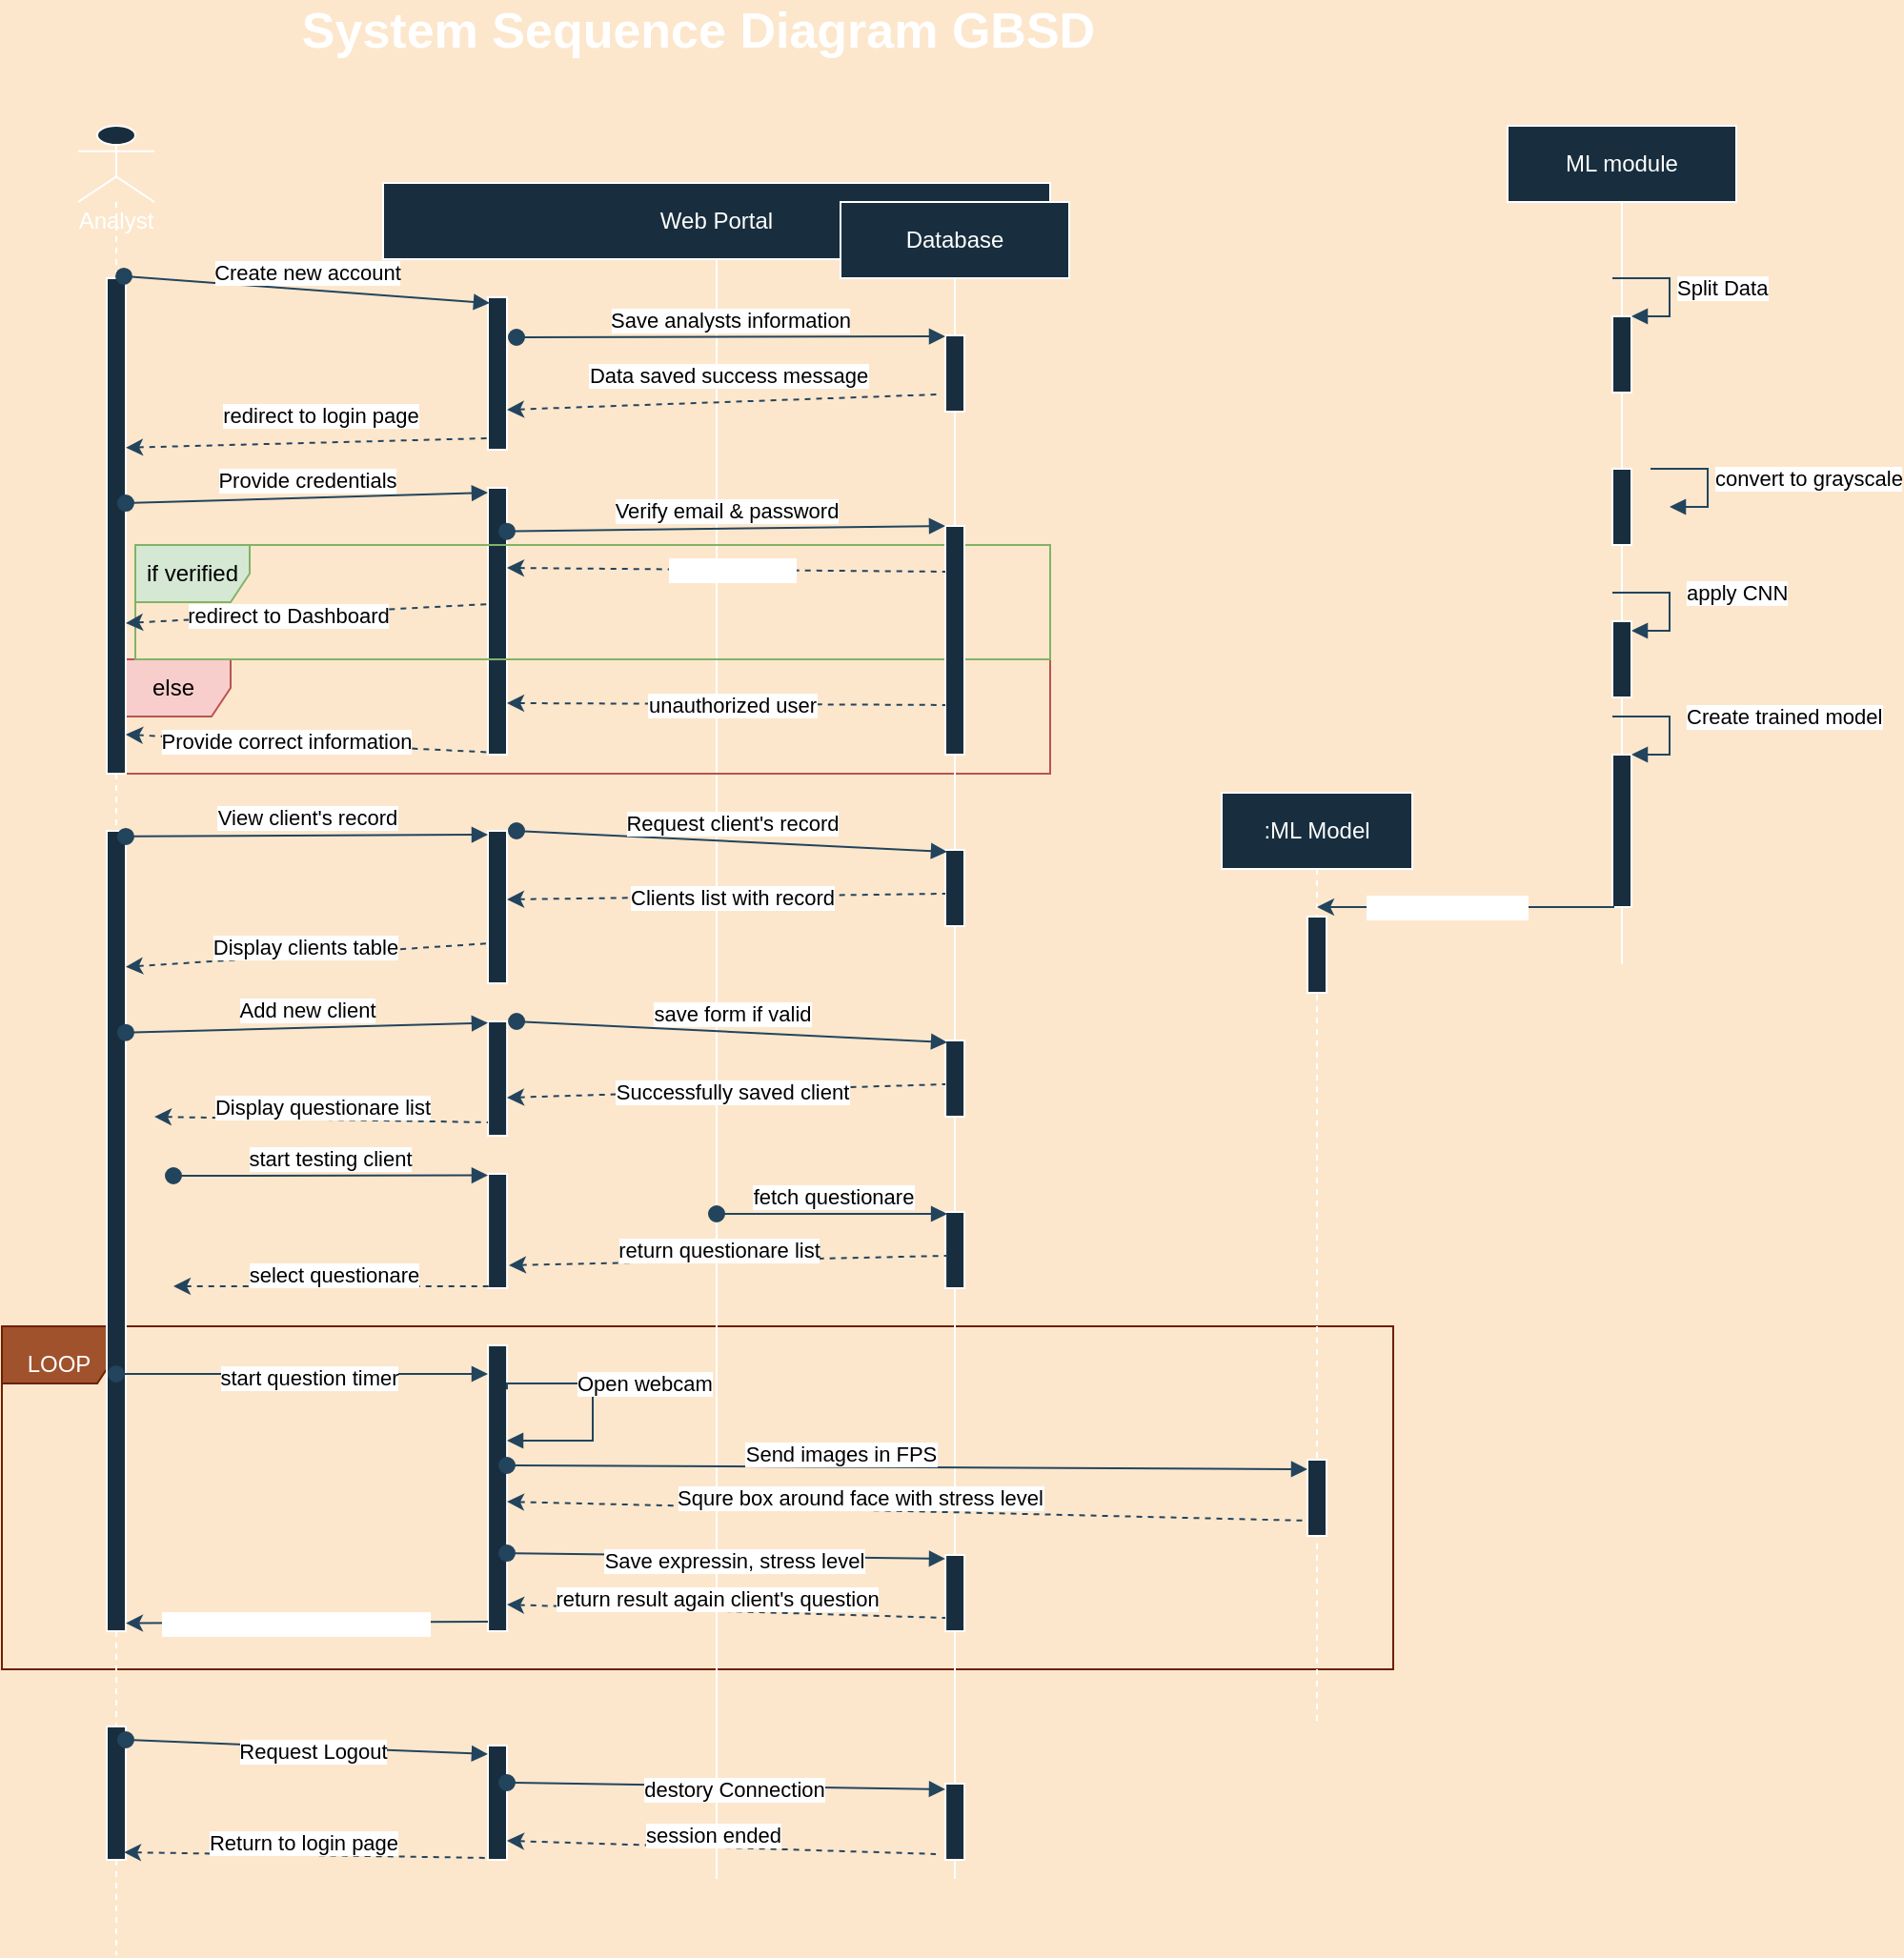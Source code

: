 <mxfile version="16.0.0" type="github">
  <diagram id="rJHmTFbt23OQRNdXKMWi" name="Page-1">
    <mxGraphModel dx="1102" dy="614" grid="1" gridSize="10" guides="1" tooltips="1" connect="1" arrows="1" fold="1" page="1" pageScale="1" pageWidth="850" pageHeight="1100" background="#FCE7CD" math="0" shadow="0">
      <root>
        <mxCell id="0" />
        <mxCell id="1" parent="0" />
        <mxCell id="On6_evThupUvLIn3l62g-110" value="&lt;font style=&quot;font-size: 12px&quot;&gt;LOOP&lt;/font&gt;" style="shape=umlFrame;whiteSpace=wrap;html=1;rounded=0;sketch=0;fontSize=26;fontColor=#ffffff;strokeColor=#6D1F00;fillColor=#a0522d;" vertex="1" parent="1">
          <mxGeometry y="710" width="730" height="180" as="geometry" />
        </mxCell>
        <mxCell id="On6_evThupUvLIn3l62g-2" value="Web Portal" style="shape=umlLifeline;perimeter=lifelinePerimeter;whiteSpace=wrap;html=1;container=1;collapsible=0;recursiveResize=0;outlineConnect=0;lifelineDashed=0;fillColor=#182E3E;strokeColor=#FFFFFF;fontColor=#FFFFFF;" vertex="1" parent="1">
          <mxGeometry x="200" y="110" width="350" height="890" as="geometry" />
        </mxCell>
        <mxCell id="On6_evThupUvLIn3l62g-10" value="" style="html=1;points=[];perimeter=orthogonalPerimeter;rounded=0;sketch=0;fontColor=#FFFFFF;strokeColor=#FFFFFF;fillColor=#182E3E;" vertex="1" parent="On6_evThupUvLIn3l62g-2">
          <mxGeometry x="55" y="60" width="10" height="80" as="geometry" />
        </mxCell>
        <mxCell id="On6_evThupUvLIn3l62g-21" value="" style="html=1;points=[];perimeter=orthogonalPerimeter;rounded=0;sketch=0;fontColor=#FFFFFF;strokeColor=#FFFFFF;fillColor=#182E3E;" vertex="1" parent="On6_evThupUvLIn3l62g-2">
          <mxGeometry x="55" y="160" width="10" height="140" as="geometry" />
        </mxCell>
        <mxCell id="On6_evThupUvLIn3l62g-40" value="" style="html=1;points=[];perimeter=orthogonalPerimeter;rounded=0;sketch=0;fontColor=#FFFFFF;strokeColor=#FFFFFF;fillColor=#182E3E;" vertex="1" parent="On6_evThupUvLIn3l62g-2">
          <mxGeometry x="55" y="340" width="10" height="80" as="geometry" />
        </mxCell>
        <mxCell id="On6_evThupUvLIn3l62g-78" value="" style="html=1;points=[];perimeter=orthogonalPerimeter;rounded=0;sketch=0;fontColor=#FFFFFF;strokeColor=#FFFFFF;fillColor=#182E3E;" vertex="1" parent="On6_evThupUvLIn3l62g-2">
          <mxGeometry x="55.05" y="440" width="10" height="60" as="geometry" />
        </mxCell>
        <mxCell id="On6_evThupUvLIn3l62g-91" value="" style="html=1;points=[];perimeter=orthogonalPerimeter;rounded=0;sketch=0;fontColor=#FFFFFF;strokeColor=#FFFFFF;fillColor=#182E3E;" vertex="1" parent="On6_evThupUvLIn3l62g-2">
          <mxGeometry x="55.05" y="520" width="10" height="60" as="geometry" />
        </mxCell>
        <mxCell id="On6_evThupUvLIn3l62g-103" value="" style="html=1;points=[];perimeter=orthogonalPerimeter;rounded=0;sketch=0;fontColor=#FFFFFF;strokeColor=#FFFFFF;fillColor=#182E3E;" vertex="1" parent="On6_evThupUvLIn3l62g-2">
          <mxGeometry x="55.05" y="610" width="10" height="150" as="geometry" />
        </mxCell>
        <mxCell id="On6_evThupUvLIn3l62g-105" value="Open webcam" style="edgeStyle=orthogonalEdgeStyle;html=1;align=left;spacingLeft=2;endArrow=block;rounded=0;sketch=0;strokeColor=#23445D;elbow=vertical;exitX=0.995;exitY=0.154;exitDx=0;exitDy=0;exitPerimeter=0;" edge="1" parent="On6_evThupUvLIn3l62g-2" source="On6_evThupUvLIn3l62g-103">
          <mxGeometry x="-0.419" relative="1" as="geometry">
            <mxPoint x="80" y="630" as="sourcePoint" />
            <Array as="points">
              <mxPoint x="110" y="630" />
              <mxPoint x="110" y="660" />
              <mxPoint x="65" y="660" />
            </Array>
            <mxPoint x="65" y="660" as="targetPoint" />
            <mxPoint as="offset" />
          </mxGeometry>
        </mxCell>
        <mxCell id="On6_evThupUvLIn3l62g-120" value="" style="html=1;points=[];perimeter=orthogonalPerimeter;rounded=0;sketch=0;fontColor=#FFFFFF;strokeColor=#FFFFFF;fillColor=#182E3E;" vertex="1" parent="On6_evThupUvLIn3l62g-2">
          <mxGeometry x="55" y="820" width="10" height="60" as="geometry" />
        </mxCell>
        <mxCell id="On6_evThupUvLIn3l62g-30" value="else" style="shape=umlFrame;whiteSpace=wrap;html=1;rounded=0;sketch=0;strokeColor=#b85450;fillColor=#f8cecc;" vertex="1" parent="On6_evThupUvLIn3l62g-2">
          <mxGeometry x="-140" y="250" width="490" height="60" as="geometry" />
        </mxCell>
        <mxCell id="On6_evThupUvLIn3l62g-29" value="if verified" style="shape=umlFrame;whiteSpace=wrap;html=1;rounded=0;sketch=0;strokeColor=#82b366;fillColor=#d5e8d4;" vertex="1" parent="On6_evThupUvLIn3l62g-2">
          <mxGeometry x="-130" y="190" width="480" height="60" as="geometry" />
        </mxCell>
        <mxCell id="On6_evThupUvLIn3l62g-3" value="Analyst" style="shape=umlLifeline;participant=umlActor;perimeter=lifelinePerimeter;whiteSpace=wrap;html=1;container=1;collapsible=0;recursiveResize=0;verticalAlign=top;spacingTop=36;outlineConnect=0;rounded=0;sketch=0;fontColor=#FFFFFF;strokeColor=#FFFFFF;fillColor=#182E3E;" vertex="1" parent="1">
          <mxGeometry x="40" y="80" width="40" height="960" as="geometry" />
        </mxCell>
        <mxCell id="On6_evThupUvLIn3l62g-6" value="" style="html=1;points=[];perimeter=orthogonalPerimeter;rounded=0;sketch=0;fontColor=#FFFFFF;strokeColor=#FFFFFF;fillColor=#182E3E;" vertex="1" parent="On6_evThupUvLIn3l62g-3">
          <mxGeometry x="15" y="80" width="10" height="260" as="geometry" />
        </mxCell>
        <mxCell id="On6_evThupUvLIn3l62g-39" value="" style="html=1;points=[];perimeter=orthogonalPerimeter;rounded=0;sketch=0;fontColor=#FFFFFF;strokeColor=#FFFFFF;fillColor=#182E3E;" vertex="1" parent="On6_evThupUvLIn3l62g-3">
          <mxGeometry x="15" y="370" width="10" height="420" as="geometry" />
        </mxCell>
        <mxCell id="On6_evThupUvLIn3l62g-118" value="" style="html=1;points=[];perimeter=orthogonalPerimeter;rounded=0;sketch=0;fontColor=#FFFFFF;strokeColor=#FFFFFF;fillColor=#182E3E;" vertex="1" parent="On6_evThupUvLIn3l62g-3">
          <mxGeometry x="15" y="840" width="10" height="70" as="geometry" />
        </mxCell>
        <mxCell id="On6_evThupUvLIn3l62g-4" value="ML module" style="shape=umlLifeline;perimeter=lifelinePerimeter;whiteSpace=wrap;html=1;container=1;collapsible=0;recursiveResize=0;outlineConnect=0;lifelineDashed=0;fillColor=#182E3E;strokeColor=#FFFFFF;fontColor=#FFFFFF;" vertex="1" parent="1">
          <mxGeometry x="790" y="80" width="120" height="440" as="geometry" />
        </mxCell>
        <mxCell id="On6_evThupUvLIn3l62g-47" value="" style="html=1;points=[];perimeter=orthogonalPerimeter;rounded=0;sketch=0;fontColor=#FFFFFF;strokeColor=#FFFFFF;fillColor=#182E3E;" vertex="1" parent="On6_evThupUvLIn3l62g-4">
          <mxGeometry x="55" y="100" width="10" height="40" as="geometry" />
        </mxCell>
        <mxCell id="On6_evThupUvLIn3l62g-49" value="" style="html=1;points=[];perimeter=orthogonalPerimeter;rounded=0;sketch=0;fontColor=#FFFFFF;strokeColor=#FFFFFF;fillColor=#182E3E;" vertex="1" parent="On6_evThupUvLIn3l62g-4">
          <mxGeometry x="55" y="180" width="10" height="40" as="geometry" />
        </mxCell>
        <mxCell id="On6_evThupUvLIn3l62g-52" value="" style="html=1;points=[];perimeter=orthogonalPerimeter;rounded=0;sketch=0;fontColor=#FFFFFF;strokeColor=#FFFFFF;fillColor=#182E3E;" vertex="1" parent="On6_evThupUvLIn3l62g-4">
          <mxGeometry x="55" y="260" width="10" height="40" as="geometry" />
        </mxCell>
        <mxCell id="On6_evThupUvLIn3l62g-55" value="" style="html=1;points=[];perimeter=orthogonalPerimeter;rounded=0;sketch=0;fontColor=#FFFFFF;strokeColor=#FFFFFF;fillColor=#182E3E;" vertex="1" parent="On6_evThupUvLIn3l62g-4">
          <mxGeometry x="55" y="330" width="10" height="80" as="geometry" />
        </mxCell>
        <mxCell id="On6_evThupUvLIn3l62g-57" value="Create trained model" style="edgeStyle=orthogonalEdgeStyle;html=1;align=left;spacingLeft=2;endArrow=block;rounded=0;entryX=1;entryY=0;sketch=0;strokeColor=#23445D;elbow=vertical;" edge="1" parent="On6_evThupUvLIn3l62g-4">
          <mxGeometry x="-0.143" y="5" relative="1" as="geometry">
            <mxPoint x="55" y="310" as="sourcePoint" />
            <Array as="points">
              <mxPoint x="85" y="310" />
              <mxPoint x="85" y="330" />
            </Array>
            <mxPoint x="65" y="330" as="targetPoint" />
            <mxPoint as="offset" />
          </mxGeometry>
        </mxCell>
        <mxCell id="On6_evThupUvLIn3l62g-59" value="Split Data" style="edgeStyle=orthogonalEdgeStyle;html=1;align=left;spacingLeft=2;endArrow=block;rounded=0;entryX=1;entryY=0;sketch=0;strokeColor=#23445D;elbow=vertical;" edge="1" parent="On6_evThupUvLIn3l62g-4">
          <mxGeometry relative="1" as="geometry">
            <mxPoint x="55" y="80" as="sourcePoint" />
            <Array as="points">
              <mxPoint x="85" y="80" />
            </Array>
            <mxPoint x="65" y="100" as="targetPoint" />
          </mxGeometry>
        </mxCell>
        <mxCell id="On6_evThupUvLIn3l62g-5" value="Database" style="shape=umlLifeline;perimeter=lifelinePerimeter;whiteSpace=wrap;html=1;container=1;collapsible=0;recursiveResize=0;outlineConnect=0;lifelineDashed=0;fillColor=#182E3E;strokeColor=#FFFFFF;fontColor=#FFFFFF;" vertex="1" parent="1">
          <mxGeometry x="440" y="120" width="120" height="880" as="geometry" />
        </mxCell>
        <mxCell id="On6_evThupUvLIn3l62g-11" value="" style="html=1;points=[];perimeter=orthogonalPerimeter;rounded=0;sketch=0;fontColor=#FFFFFF;strokeColor=#FFFFFF;fillColor=#182E3E;" vertex="1" parent="On6_evThupUvLIn3l62g-5">
          <mxGeometry x="55" y="70" width="10" height="40" as="geometry" />
        </mxCell>
        <mxCell id="On6_evThupUvLIn3l62g-23" value="" style="html=1;points=[];perimeter=orthogonalPerimeter;rounded=0;sketch=0;fontColor=#FFFFFF;strokeColor=#FFFFFF;fillColor=#182E3E;" vertex="1" parent="On6_evThupUvLIn3l62g-5">
          <mxGeometry x="55" y="170" width="10" height="120" as="geometry" />
        </mxCell>
        <mxCell id="On6_evThupUvLIn3l62g-72" value="" style="html=1;points=[];perimeter=orthogonalPerimeter;rounded=0;sketch=0;fontColor=#FFFFFF;strokeColor=#FFFFFF;fillColor=#182E3E;" vertex="1" parent="On6_evThupUvLIn3l62g-5">
          <mxGeometry x="55" y="340" width="10" height="40" as="geometry" />
        </mxCell>
        <mxCell id="On6_evThupUvLIn3l62g-79" value="" style="html=1;points=[];perimeter=orthogonalPerimeter;rounded=0;sketch=0;fontColor=#FFFFFF;strokeColor=#FFFFFF;fillColor=#182E3E;" vertex="1" parent="On6_evThupUvLIn3l62g-5">
          <mxGeometry x="55.05" y="440" width="10" height="40" as="geometry" />
        </mxCell>
        <mxCell id="On6_evThupUvLIn3l62g-92" value="" style="html=1;points=[];perimeter=orthogonalPerimeter;rounded=0;sketch=0;fontColor=#FFFFFF;strokeColor=#FFFFFF;fillColor=#182E3E;" vertex="1" parent="On6_evThupUvLIn3l62g-5">
          <mxGeometry x="55.05" y="530" width="10" height="40" as="geometry" />
        </mxCell>
        <mxCell id="On6_evThupUvLIn3l62g-112" value="" style="html=1;points=[];perimeter=orthogonalPerimeter;rounded=0;sketch=0;fontColor=#FFFFFF;strokeColor=#FFFFFF;fillColor=#182E3E;" vertex="1" parent="On6_evThupUvLIn3l62g-5">
          <mxGeometry x="55.05" y="710" width="10" height="40" as="geometry" />
        </mxCell>
        <mxCell id="On6_evThupUvLIn3l62g-121" value="" style="html=1;points=[];perimeter=orthogonalPerimeter;rounded=0;sketch=0;fontColor=#FFFFFF;strokeColor=#FFFFFF;fillColor=#182E3E;" vertex="1" parent="On6_evThupUvLIn3l62g-5">
          <mxGeometry x="55.05" y="830" width="10" height="40" as="geometry" />
        </mxCell>
        <mxCell id="On6_evThupUvLIn3l62g-123" value="" style="endArrow=none;dashed=1;html=1;rounded=1;sketch=0;strokeColor=#23445D;curved=0;startArrow=classic;startFill=1;entryX=-0.005;entryY=0.825;entryDx=0;entryDy=0;entryPerimeter=0;exitX=1;exitY=0.833;exitDx=0;exitDy=0;exitPerimeter=0;" edge="1" parent="On6_evThupUvLIn3l62g-5" source="On6_evThupUvLIn3l62g-120">
          <mxGeometry width="50" height="50" relative="1" as="geometry">
            <mxPoint x="-110" y="867" as="sourcePoint" />
            <mxPoint x="50" y="866.95" as="targetPoint" />
          </mxGeometry>
        </mxCell>
        <mxCell id="On6_evThupUvLIn3l62g-124" value="session ended" style="edgeLabel;html=1;align=center;verticalAlign=middle;resizable=0;points=[];fontColor=#000000;" vertex="1" connectable="0" parent="On6_evThupUvLIn3l62g-123">
          <mxGeometry x="-0.204" y="-4" relative="1" as="geometry">
            <mxPoint x="18" y="-10" as="offset" />
          </mxGeometry>
        </mxCell>
        <mxCell id="On6_evThupUvLIn3l62g-7" value="Create new account" style="html=1;verticalAlign=bottom;startArrow=oval;startFill=1;endArrow=block;startSize=8;rounded=1;sketch=0;strokeColor=#23445D;curved=0;exitX=0.9;exitY=-0.004;exitDx=0;exitDy=0;exitPerimeter=0;entryX=0.1;entryY=0.038;entryDx=0;entryDy=0;entryPerimeter=0;" edge="1" parent="1" source="On6_evThupUvLIn3l62g-6" target="On6_evThupUvLIn3l62g-10">
          <mxGeometry width="60" relative="1" as="geometry">
            <mxPoint x="80" y="170" as="sourcePoint" />
            <mxPoint x="230" y="170" as="targetPoint" />
          </mxGeometry>
        </mxCell>
        <mxCell id="On6_evThupUvLIn3l62g-9" value="Save analysts information" style="html=1;verticalAlign=bottom;startArrow=oval;startFill=1;endArrow=block;startSize=8;rounded=1;sketch=0;strokeColor=#23445D;curved=0;entryX=0;entryY=0.013;entryDx=0;entryDy=0;entryPerimeter=0;" edge="1" parent="1" target="On6_evThupUvLIn3l62g-11">
          <mxGeometry width="60" relative="1" as="geometry">
            <mxPoint x="270" y="191" as="sourcePoint" />
            <mxPoint x="469.5" y="190" as="targetPoint" />
          </mxGeometry>
        </mxCell>
        <mxCell id="On6_evThupUvLIn3l62g-16" value="" style="endArrow=none;dashed=1;html=1;rounded=1;sketch=0;strokeColor=#23445D;curved=0;startArrow=classic;startFill=1;entryX=-0.4;entryY=0.775;entryDx=0;entryDy=0;entryPerimeter=0;exitX=1;exitY=0.738;exitDx=0;exitDy=0;exitPerimeter=0;" edge="1" parent="1" source="On6_evThupUvLIn3l62g-10" target="On6_evThupUvLIn3l62g-11">
          <mxGeometry width="50" height="50" relative="1" as="geometry">
            <mxPoint x="270" y="225" as="sourcePoint" />
            <mxPoint x="430" y="260" as="targetPoint" />
          </mxGeometry>
        </mxCell>
        <mxCell id="On6_evThupUvLIn3l62g-17" value="Data saved success message" style="edgeLabel;html=1;align=center;verticalAlign=middle;resizable=0;points=[];fontColor=#000000;" vertex="1" connectable="0" parent="On6_evThupUvLIn3l62g-16">
          <mxGeometry x="-0.204" y="-4" relative="1" as="geometry">
            <mxPoint x="26" y="-19" as="offset" />
          </mxGeometry>
        </mxCell>
        <mxCell id="On6_evThupUvLIn3l62g-18" value="" style="endArrow=none;dashed=1;html=1;rounded=1;sketch=0;strokeColor=#23445D;curved=0;startArrow=classic;startFill=1;entryX=0;entryY=0.925;entryDx=0;entryDy=0;entryPerimeter=0;exitX=1;exitY=0.342;exitDx=0;exitDy=0;exitPerimeter=0;" edge="1" parent="1" source="On6_evThupUvLIn3l62g-6" target="On6_evThupUvLIn3l62g-10">
          <mxGeometry width="50" height="50" relative="1" as="geometry">
            <mxPoint x="70" y="244" as="sourcePoint" />
            <mxPoint x="305" y="274.54" as="targetPoint" />
          </mxGeometry>
        </mxCell>
        <mxCell id="On6_evThupUvLIn3l62g-19" value="redirect to login page" style="edgeLabel;html=1;align=center;verticalAlign=middle;resizable=0;points=[];fontColor=#000000;" vertex="1" connectable="0" parent="On6_evThupUvLIn3l62g-18">
          <mxGeometry x="-0.204" y="-4" relative="1" as="geometry">
            <mxPoint x="26" y="-19" as="offset" />
          </mxGeometry>
        </mxCell>
        <mxCell id="On6_evThupUvLIn3l62g-22" value="Provide credentials" style="html=1;verticalAlign=bottom;startArrow=oval;startFill=1;endArrow=block;startSize=8;rounded=1;sketch=0;strokeColor=#23445D;curved=0;exitX=1;exitY=0.454;exitDx=0;exitDy=0;exitPerimeter=0;entryX=0;entryY=0.018;entryDx=0;entryDy=0;entryPerimeter=0;" edge="1" parent="1" source="On6_evThupUvLIn3l62g-6" target="On6_evThupUvLIn3l62g-21">
          <mxGeometry width="60" relative="1" as="geometry">
            <mxPoint x="90" y="280" as="sourcePoint" />
            <mxPoint x="240" y="280" as="targetPoint" />
          </mxGeometry>
        </mxCell>
        <mxCell id="On6_evThupUvLIn3l62g-24" value="Verify email &amp;amp; password" style="html=1;verticalAlign=bottom;startArrow=oval;startFill=1;endArrow=block;startSize=8;rounded=1;sketch=0;strokeColor=#23445D;curved=0;exitX=1;exitY=0.163;exitDx=0;exitDy=0;exitPerimeter=0;entryX=0;entryY=0;entryDx=0;entryDy=0;entryPerimeter=0;" edge="1" parent="1" source="On6_evThupUvLIn3l62g-21" target="On6_evThupUvLIn3l62g-23">
          <mxGeometry width="60" relative="1" as="geometry">
            <mxPoint x="280" y="300" as="sourcePoint" />
            <mxPoint x="430" y="300" as="targetPoint" />
          </mxGeometry>
        </mxCell>
        <mxCell id="On6_evThupUvLIn3l62g-32" value="" style="endArrow=none;dashed=1;html=1;rounded=1;sketch=0;strokeColor=#23445D;curved=0;startArrow=classic;startFill=1;entryX=0;entryY=0.783;entryDx=0;entryDy=0;entryPerimeter=0;exitX=1;exitY=0.807;exitDx=0;exitDy=0;exitPerimeter=0;" edge="1" parent="1" source="On6_evThupUvLIn3l62g-21" target="On6_evThupUvLIn3l62g-23">
          <mxGeometry width="50" height="50" relative="1" as="geometry">
            <mxPoint x="270" y="357" as="sourcePoint" />
            <mxPoint x="480" y="350" as="targetPoint" />
          </mxGeometry>
        </mxCell>
        <mxCell id="On6_evThupUvLIn3l62g-33" value="unauthorized user" style="edgeLabel;html=1;align=center;verticalAlign=middle;resizable=0;points=[];fontColor=#000000;" vertex="1" connectable="0" parent="On6_evThupUvLIn3l62g-32">
          <mxGeometry x="-0.204" y="-4" relative="1" as="geometry">
            <mxPoint x="26" y="-4" as="offset" />
          </mxGeometry>
        </mxCell>
        <mxCell id="On6_evThupUvLIn3l62g-34" value="" style="endArrow=none;dashed=1;html=1;rounded=1;sketch=0;strokeColor=#23445D;curved=0;startArrow=classic;startFill=1;entryX=0;entryY=0.436;entryDx=0;entryDy=0;entryPerimeter=0;exitX=1;exitY=0.696;exitDx=0;exitDy=0;exitPerimeter=0;" edge="1" parent="1" source="On6_evThupUvLIn3l62g-6" target="On6_evThupUvLIn3l62g-21">
          <mxGeometry width="50" height="50" relative="1" as="geometry">
            <mxPoint x="90" y="332" as="sourcePoint" />
            <mxPoint x="945" y="442.98" as="targetPoint" />
          </mxGeometry>
        </mxCell>
        <mxCell id="On6_evThupUvLIn3l62g-35" value="redirect to Dashboard" style="edgeLabel;html=1;align=center;verticalAlign=middle;resizable=0;points=[];fontColor=#000000;" vertex="1" connectable="0" parent="On6_evThupUvLIn3l62g-34">
          <mxGeometry x="-0.204" y="-4" relative="1" as="geometry">
            <mxPoint x="9" y="-4" as="offset" />
          </mxGeometry>
        </mxCell>
        <mxCell id="On6_evThupUvLIn3l62g-36" value="" style="endArrow=none;dashed=1;html=1;rounded=1;sketch=0;strokeColor=#23445D;curved=0;startArrow=classic;startFill=1;entryX=0;entryY=0.991;entryDx=0;entryDy=0;entryPerimeter=0;exitX=1;exitY=0.921;exitDx=0;exitDy=0;exitPerimeter=0;" edge="1" parent="1" source="On6_evThupUvLIn3l62g-6" target="On6_evThupUvLIn3l62g-21">
          <mxGeometry width="50" height="50" relative="1" as="geometry">
            <mxPoint x="90" y="379" as="sourcePoint" />
            <mxPoint x="265" y="342.04" as="targetPoint" />
          </mxGeometry>
        </mxCell>
        <mxCell id="On6_evThupUvLIn3l62g-37" value="Provide correct information" style="edgeLabel;html=1;align=center;verticalAlign=middle;resizable=0;points=[];fontColor=#000000;" vertex="1" connectable="0" parent="On6_evThupUvLIn3l62g-36">
          <mxGeometry x="-0.204" y="-4" relative="1" as="geometry">
            <mxPoint x="9" y="-4" as="offset" />
          </mxGeometry>
        </mxCell>
        <mxCell id="On6_evThupUvLIn3l62g-51" value="convert to grayscale" style="edgeStyle=orthogonalEdgeStyle;html=1;align=left;spacingLeft=2;endArrow=block;rounded=0;entryX=1;entryY=0;sketch=0;strokeColor=#23445D;elbow=vertical;" edge="1" parent="1">
          <mxGeometry relative="1" as="geometry">
            <mxPoint x="865" y="260" as="sourcePoint" />
            <Array as="points">
              <mxPoint x="895" y="260" />
            </Array>
            <mxPoint x="875" y="280" as="targetPoint" />
          </mxGeometry>
        </mxCell>
        <mxCell id="On6_evThupUvLIn3l62g-68" value=":ML Model" style="shape=umlLifeline;perimeter=lifelinePerimeter;whiteSpace=wrap;html=1;container=1;collapsible=0;recursiveResize=0;outlineConnect=0;rounded=0;sketch=0;fontColor=#FFFFFF;strokeColor=#FFFFFF;fillColor=#182E3E;" vertex="1" parent="1">
          <mxGeometry x="640" y="430" width="100" height="490" as="geometry" />
        </mxCell>
        <mxCell id="On6_evThupUvLIn3l62g-69" value="" style="html=1;points=[];perimeter=orthogonalPerimeter;rounded=0;sketch=0;fontColor=#FFFFFF;strokeColor=#FFFFFF;fillColor=#182E3E;" vertex="1" parent="On6_evThupUvLIn3l62g-68">
          <mxGeometry x="45" y="65" width="10" height="40" as="geometry" />
        </mxCell>
        <mxCell id="On6_evThupUvLIn3l62g-106" value="" style="html=1;points=[];perimeter=orthogonalPerimeter;rounded=0;sketch=0;fontColor=#FFFFFF;strokeColor=#FFFFFF;fillColor=#182E3E;" vertex="1" parent="On6_evThupUvLIn3l62g-68">
          <mxGeometry x="45" y="350" width="10" height="40" as="geometry" />
        </mxCell>
        <mxCell id="On6_evThupUvLIn3l62g-70" value="" style="endArrow=none;html=1;rounded=1;sketch=0;strokeColor=#23445D;elbow=vertical;startArrow=classic;startFill=1;entryX=0.1;entryY=1;entryDx=0;entryDy=0;entryPerimeter=0;" edge="1" parent="1" source="On6_evThupUvLIn3l62g-68" target="On6_evThupUvLIn3l62g-55">
          <mxGeometry width="50" height="50" relative="1" as="geometry">
            <mxPoint x="750" y="510" as="sourcePoint" />
            <mxPoint x="800" y="510" as="targetPoint" />
          </mxGeometry>
        </mxCell>
        <mxCell id="On6_evThupUvLIn3l62g-71" value="Generated model" style="edgeLabel;html=1;align=center;verticalAlign=middle;resizable=0;points=[];fontColor=#FFFFFF;" vertex="1" connectable="0" parent="On6_evThupUvLIn3l62g-70">
          <mxGeometry x="0.241" y="-1" relative="1" as="geometry">
            <mxPoint x="-29" y="-1" as="offset" />
          </mxGeometry>
        </mxCell>
        <mxCell id="On6_evThupUvLIn3l62g-73" value="Request client&#39;s record" style="html=1;verticalAlign=bottom;startArrow=oval;startFill=1;endArrow=block;startSize=8;rounded=1;sketch=0;strokeColor=#23445D;curved=0;entryX=0.1;entryY=0.025;entryDx=0;entryDy=0;entryPerimeter=0;" edge="1" parent="1" target="On6_evThupUvLIn3l62g-72">
          <mxGeometry width="60" relative="1" as="geometry">
            <mxPoint x="270" y="450" as="sourcePoint" />
            <mxPoint x="446" y="466.36" as="targetPoint" />
          </mxGeometry>
        </mxCell>
        <mxCell id="On6_evThupUvLIn3l62g-74" value="" style="endArrow=none;dashed=1;html=1;rounded=1;sketch=0;strokeColor=#23445D;curved=0;startArrow=classic;startFill=1;entryX=0;entryY=0.575;entryDx=0;entryDy=0;entryPerimeter=0;exitX=1;exitY=0.45;exitDx=0;exitDy=0;exitPerimeter=0;" edge="1" parent="1" source="On6_evThupUvLIn3l62g-40" target="On6_evThupUvLIn3l62g-72">
          <mxGeometry width="50" height="50" relative="1" as="geometry">
            <mxPoint x="310" y="490" as="sourcePoint" />
            <mxPoint x="475" y="490.01" as="targetPoint" />
          </mxGeometry>
        </mxCell>
        <mxCell id="On6_evThupUvLIn3l62g-75" value="Clients list with record" style="edgeLabel;html=1;align=center;verticalAlign=middle;resizable=0;points=[];fontColor=#000000;" vertex="1" connectable="0" parent="On6_evThupUvLIn3l62g-74">
          <mxGeometry x="-0.204" y="-4" relative="1" as="geometry">
            <mxPoint x="26" y="-4" as="offset" />
          </mxGeometry>
        </mxCell>
        <mxCell id="On6_evThupUvLIn3l62g-76" value="" style="endArrow=none;dashed=1;html=1;rounded=1;sketch=0;strokeColor=#23445D;curved=0;startArrow=classic;startFill=1;entryX=0.1;entryY=0.738;entryDx=0;entryDy=0;entryPerimeter=0;exitX=1;exitY=0.17;exitDx=0;exitDy=0;exitPerimeter=0;" edge="1" parent="1" source="On6_evThupUvLIn3l62g-39" target="On6_evThupUvLIn3l62g-40">
          <mxGeometry width="50" height="50" relative="1" as="geometry">
            <mxPoint x="80" y="480" as="sourcePoint" />
            <mxPoint x="300" y="517" as="targetPoint" />
          </mxGeometry>
        </mxCell>
        <mxCell id="On6_evThupUvLIn3l62g-77" value="Display clients table" style="edgeLabel;html=1;align=center;verticalAlign=middle;resizable=0;points=[];fontColor=#000000;" vertex="1" connectable="0" parent="On6_evThupUvLIn3l62g-76">
          <mxGeometry x="-0.204" y="-4" relative="1" as="geometry">
            <mxPoint x="18" y="-10" as="offset" />
          </mxGeometry>
        </mxCell>
        <mxCell id="On6_evThupUvLIn3l62g-80" value="save form if valid" style="html=1;verticalAlign=bottom;startArrow=oval;startFill=1;endArrow=block;startSize=8;rounded=1;sketch=0;strokeColor=#23445D;curved=0;entryX=0.1;entryY=0.025;entryDx=0;entryDy=0;entryPerimeter=0;" edge="1" target="On6_evThupUvLIn3l62g-79" parent="1">
          <mxGeometry width="60" relative="1" as="geometry">
            <mxPoint x="270.05" y="550" as="sourcePoint" />
            <mxPoint x="446.05" y="566.36" as="targetPoint" />
          </mxGeometry>
        </mxCell>
        <mxCell id="On6_evThupUvLIn3l62g-81" value="" style="endArrow=none;dashed=1;html=1;rounded=1;sketch=0;strokeColor=#23445D;curved=0;startArrow=classic;startFill=1;entryX=0;entryY=0.575;entryDx=0;entryDy=0;entryPerimeter=0;exitX=0.995;exitY=0.667;exitDx=0;exitDy=0;exitPerimeter=0;" edge="1" source="On6_evThupUvLIn3l62g-78" target="On6_evThupUvLIn3l62g-79" parent="1">
          <mxGeometry width="50" height="50" relative="1" as="geometry">
            <mxPoint x="310.05" y="590" as="sourcePoint" />
            <mxPoint x="475.05" y="590.01" as="targetPoint" />
          </mxGeometry>
        </mxCell>
        <mxCell id="On6_evThupUvLIn3l62g-82" value="Successfully saved client" style="edgeLabel;html=1;align=center;verticalAlign=middle;resizable=0;points=[];fontColor=#000000;" vertex="1" connectable="0" parent="On6_evThupUvLIn3l62g-81">
          <mxGeometry x="-0.204" y="-4" relative="1" as="geometry">
            <mxPoint x="26" y="-4" as="offset" />
          </mxGeometry>
        </mxCell>
        <mxCell id="On6_evThupUvLIn3l62g-89" value="&lt;font style=&quot;font-size: 26px&quot;&gt;&lt;b&gt;System Sequence Diagram GBSD&lt;/b&gt;&lt;/font&gt;" style="text;html=1;align=center;verticalAlign=middle;resizable=0;points=[];autosize=1;strokeColor=none;fillColor=none;fontColor=#FFFFFF;" vertex="1" parent="1">
          <mxGeometry x="150" y="20" width="430" height="20" as="geometry" />
        </mxCell>
        <mxCell id="On6_evThupUvLIn3l62g-90" value="Add new client" style="html=1;verticalAlign=bottom;startArrow=oval;startFill=1;endArrow=block;startSize=8;rounded=1;sketch=0;strokeColor=#23445D;curved=0;exitX=1;exitY=0.252;exitDx=0;exitDy=0;exitPerimeter=0;entryX=-0.005;entryY=0.013;entryDx=0;entryDy=0;entryPerimeter=0;" edge="1" parent="1" source="On6_evThupUvLIn3l62g-39" target="On6_evThupUvLIn3l62g-78">
          <mxGeometry width="60" relative="1" as="geometry">
            <mxPoint x="80" y="530.0" as="sourcePoint" />
            <mxPoint x="256" y="536.36" as="targetPoint" />
          </mxGeometry>
        </mxCell>
        <mxCell id="On6_evThupUvLIn3l62g-87" value="" style="endArrow=none;dashed=1;html=1;rounded=1;sketch=0;strokeColor=#23445D;curved=0;startArrow=classic;startFill=1;entryX=-0.005;entryY=0.883;entryDx=0;entryDy=0;entryPerimeter=0;" edge="1" parent="1" target="On6_evThupUvLIn3l62g-78">
          <mxGeometry width="50" height="50" relative="1" as="geometry">
            <mxPoint x="80" y="600" as="sourcePoint" />
            <mxPoint x="249" y="602.08" as="targetPoint" />
          </mxGeometry>
        </mxCell>
        <mxCell id="On6_evThupUvLIn3l62g-88" value="Display questionare list" style="edgeLabel;html=1;align=center;verticalAlign=middle;resizable=0;points=[];fontColor=#000000;" vertex="1" connectable="0" parent="On6_evThupUvLIn3l62g-87">
          <mxGeometry x="-0.204" y="-4" relative="1" as="geometry">
            <mxPoint x="18" y="-10" as="offset" />
          </mxGeometry>
        </mxCell>
        <mxCell id="On6_evThupUvLIn3l62g-93" value="fetch questionare" style="html=1;verticalAlign=bottom;startArrow=oval;startFill=1;endArrow=block;startSize=8;rounded=1;sketch=0;strokeColor=#23445D;curved=0;entryX=0.1;entryY=0.025;entryDx=0;entryDy=0;entryPerimeter=0;fontColor=#000000;" edge="1" target="On6_evThupUvLIn3l62g-92" parent="1" source="On6_evThupUvLIn3l62g-2">
          <mxGeometry width="60" relative="1" as="geometry">
            <mxPoint x="270.05" y="640" as="sourcePoint" />
            <mxPoint x="446.05" y="656.36" as="targetPoint" />
          </mxGeometry>
        </mxCell>
        <mxCell id="On6_evThupUvLIn3l62g-96" value="start testing client" style="html=1;verticalAlign=bottom;startArrow=oval;startFill=1;endArrow=block;startSize=8;rounded=1;sketch=0;strokeColor=#23445D;curved=0;entryX=-0.005;entryY=0.013;entryDx=0;entryDy=0;entryPerimeter=0;" edge="1" target="On6_evThupUvLIn3l62g-91" parent="1">
          <mxGeometry width="60" relative="1" as="geometry">
            <mxPoint x="90" y="631" as="sourcePoint" />
            <mxPoint x="256" y="626.36" as="targetPoint" />
          </mxGeometry>
        </mxCell>
        <mxCell id="On6_evThupUvLIn3l62g-100" value="start question timer" style="html=1;verticalAlign=bottom;startArrow=oval;startFill=1;endArrow=block;startSize=8;rounded=1;sketch=0;strokeColor=#23445D;curved=0;entryX=-0.005;entryY=0.1;entryDx=0;entryDy=0;entryPerimeter=0;" edge="1" parent="1" source="On6_evThupUvLIn3l62g-3" target="On6_evThupUvLIn3l62g-103">
          <mxGeometry x="0.028" y="-11" width="60" relative="1" as="geometry">
            <mxPoint x="90" y="720" as="sourcePoint" />
            <mxPoint x="255" y="730" as="targetPoint" />
            <mxPoint x="1" as="offset" />
          </mxGeometry>
        </mxCell>
        <mxCell id="On6_evThupUvLIn3l62g-101" value="" style="endArrow=none;dashed=1;html=1;rounded=1;sketch=0;strokeColor=#23445D;curved=0;startArrow=classic;startFill=1;entryX=0.095;entryY=0.575;entryDx=0;entryDy=0;entryPerimeter=0;exitX=1.095;exitY=0.8;exitDx=0;exitDy=0;exitPerimeter=0;" edge="1" parent="1" source="On6_evThupUvLIn3l62g-91" target="On6_evThupUvLIn3l62g-92">
          <mxGeometry width="50" height="50" relative="1" as="geometry">
            <mxPoint x="290" y="673" as="sourcePoint" />
            <mxPoint x="475" y="670" as="targetPoint" />
          </mxGeometry>
        </mxCell>
        <mxCell id="On6_evThupUvLIn3l62g-102" value="return questionare list" style="edgeLabel;html=1;align=center;verticalAlign=middle;resizable=0;points=[];fontColor=#000000;" vertex="1" connectable="0" parent="On6_evThupUvLIn3l62g-101">
          <mxGeometry x="-0.204" y="-4" relative="1" as="geometry">
            <mxPoint x="18" y="-10" as="offset" />
          </mxGeometry>
        </mxCell>
        <mxCell id="On6_evThupUvLIn3l62g-98" value="" style="endArrow=none;dashed=1;html=1;rounded=1;sketch=0;strokeColor=#23445D;curved=0;startArrow=classic;startFill=1;entryX=0.095;entryY=0.983;entryDx=0;entryDy=0;entryPerimeter=0;" edge="1" parent="1" target="On6_evThupUvLIn3l62g-91">
          <mxGeometry width="50" height="50" relative="1" as="geometry">
            <mxPoint x="90" y="689" as="sourcePoint" />
            <mxPoint x="245" y="670" as="targetPoint" />
          </mxGeometry>
        </mxCell>
        <mxCell id="On6_evThupUvLIn3l62g-99" value="select questionare" style="edgeLabel;html=1;align=center;verticalAlign=middle;resizable=0;points=[];fontColor=#000000;" vertex="1" connectable="0" parent="On6_evThupUvLIn3l62g-98">
          <mxGeometry x="-0.204" y="-4" relative="1" as="geometry">
            <mxPoint x="18" y="-10" as="offset" />
          </mxGeometry>
        </mxCell>
        <mxCell id="On6_evThupUvLIn3l62g-54" value="apply CNN" style="edgeStyle=orthogonalEdgeStyle;html=1;align=left;spacingLeft=2;endArrow=block;rounded=0;entryX=1;entryY=0;sketch=0;strokeColor=#23445D;elbow=vertical;" edge="1" parent="1">
          <mxGeometry x="-0.143" y="5" relative="1" as="geometry">
            <mxPoint x="845" y="325" as="sourcePoint" />
            <Array as="points">
              <mxPoint x="875" y="325" />
              <mxPoint x="875" y="345" />
            </Array>
            <mxPoint x="855" y="345" as="targetPoint" />
            <mxPoint as="offset" />
          </mxGeometry>
        </mxCell>
        <mxCell id="On6_evThupUvLIn3l62g-107" value="Send images in FPS" style="html=1;verticalAlign=bottom;startArrow=oval;startFill=1;endArrow=block;startSize=8;rounded=1;sketch=0;strokeColor=#23445D;curved=0;entryX=0;entryY=0.125;entryDx=0;entryDy=0;entryPerimeter=0;exitX=0.995;exitY=0.42;exitDx=0;exitDy=0;exitPerimeter=0;" edge="1" parent="1" source="On6_evThupUvLIn3l62g-103" target="On6_evThupUvLIn3l62g-106">
          <mxGeometry x="-0.167" y="-2" width="60" relative="1" as="geometry">
            <mxPoint x="290" y="800" as="sourcePoint" />
            <mxPoint x="447.5" y="799" as="targetPoint" />
            <mxPoint as="offset" />
          </mxGeometry>
        </mxCell>
        <mxCell id="On6_evThupUvLIn3l62g-108" value="" style="endArrow=none;dashed=1;html=1;rounded=1;sketch=0;strokeColor=#23445D;curved=0;startArrow=classic;startFill=1;entryX=0;entryY=0.8;entryDx=0;entryDy=0;entryPerimeter=0;exitX=0.995;exitY=0.547;exitDx=0;exitDy=0;exitPerimeter=0;" edge="1" parent="1" source="On6_evThupUvLIn3l62g-103" target="On6_evThupUvLIn3l62g-106">
          <mxGeometry width="50" height="50" relative="1" as="geometry">
            <mxPoint x="425" y="825" as="sourcePoint" />
            <mxPoint x="655" y="820" as="targetPoint" />
          </mxGeometry>
        </mxCell>
        <mxCell id="On6_evThupUvLIn3l62g-109" value="Squre box around face with stress level" style="edgeLabel;html=1;align=center;verticalAlign=middle;resizable=0;points=[];fontColor=#000000;" vertex="1" connectable="0" parent="On6_evThupUvLIn3l62g-108">
          <mxGeometry x="-0.204" y="-4" relative="1" as="geometry">
            <mxPoint x="18" y="-10" as="offset" />
          </mxGeometry>
        </mxCell>
        <mxCell id="On6_evThupUvLIn3l62g-113" value="Save expressin, stress level" style="html=1;verticalAlign=bottom;startArrow=oval;startFill=1;endArrow=block;startSize=8;rounded=1;sketch=0;strokeColor=#23445D;curved=0;entryX=-0.005;entryY=0.05;entryDx=0;entryDy=0;entryPerimeter=0;exitX=0.995;exitY=0.727;exitDx=0;exitDy=0;exitPerimeter=0;" edge="1" parent="1" source="On6_evThupUvLIn3l62g-103" target="On6_evThupUvLIn3l62g-112">
          <mxGeometry x="0.028" y="-11" width="60" relative="1" as="geometry">
            <mxPoint x="280" y="830" as="sourcePoint" />
            <mxPoint x="475.5" y="830" as="targetPoint" />
            <mxPoint x="1" as="offset" />
          </mxGeometry>
        </mxCell>
        <mxCell id="On6_evThupUvLIn3l62g-114" value="" style="endArrow=none;html=1;rounded=1;sketch=0;strokeColor=#23445D;elbow=vertical;startArrow=classic;startFill=1;entryX=-0.005;entryY=0.967;entryDx=0;entryDy=0;entryPerimeter=0;exitX=1;exitY=0.99;exitDx=0;exitDy=0;exitPerimeter=0;" edge="1" parent="1" source="On6_evThupUvLIn3l62g-39" target="On6_evThupUvLIn3l62g-103">
          <mxGeometry width="50" height="50" relative="1" as="geometry">
            <mxPoint x="80" y="849" as="sourcePoint" />
            <mxPoint x="236.5" y="849" as="targetPoint" />
          </mxGeometry>
        </mxCell>
        <mxCell id="On6_evThupUvLIn3l62g-115" value="Show result against question" style="edgeLabel;html=1;align=center;verticalAlign=middle;resizable=0;points=[];fontColor=#FFFFFF;" vertex="1" connectable="0" parent="On6_evThupUvLIn3l62g-114">
          <mxGeometry x="0.241" y="-1" relative="1" as="geometry">
            <mxPoint x="-29" y="-1" as="offset" />
          </mxGeometry>
        </mxCell>
        <mxCell id="On6_evThupUvLIn3l62g-116" value="" style="endArrow=none;dashed=1;html=1;rounded=1;sketch=0;strokeColor=#23445D;curved=0;startArrow=classic;startFill=1;entryX=-0.005;entryY=0.825;entryDx=0;entryDy=0;entryPerimeter=0;exitX=0.995;exitY=0.907;exitDx=0;exitDy=0;exitPerimeter=0;" edge="1" parent="1" source="On6_evThupUvLIn3l62g-103" target="On6_evThupUvLIn3l62g-112">
          <mxGeometry width="50" height="50" relative="1" as="geometry">
            <mxPoint x="260" y="855" as="sourcePoint" />
            <mxPoint x="490" y="850" as="targetPoint" />
          </mxGeometry>
        </mxCell>
        <mxCell id="On6_evThupUvLIn3l62g-117" value="return result again client&#39;s question" style="edgeLabel;html=1;align=center;verticalAlign=middle;resizable=0;points=[];fontColor=#000000;" vertex="1" connectable="0" parent="On6_evThupUvLIn3l62g-116">
          <mxGeometry x="-0.204" y="-4" relative="1" as="geometry">
            <mxPoint x="18" y="-10" as="offset" />
          </mxGeometry>
        </mxCell>
        <mxCell id="On6_evThupUvLIn3l62g-119" value="Request Logout" style="html=1;verticalAlign=bottom;startArrow=oval;startFill=1;endArrow=block;startSize=8;rounded=1;sketch=0;strokeColor=#23445D;curved=0;entryX=0;entryY=0.075;entryDx=0;entryDy=0;entryPerimeter=0;exitX=1;exitY=0.1;exitDx=0;exitDy=0;exitPerimeter=0;" edge="1" parent="1" source="On6_evThupUvLIn3l62g-118" target="On6_evThupUvLIn3l62g-120">
          <mxGeometry x="0.028" y="-11" width="60" relative="1" as="geometry">
            <mxPoint x="30" y="950" as="sourcePoint" />
            <mxPoint x="225.5" y="950" as="targetPoint" />
            <mxPoint x="1" as="offset" />
          </mxGeometry>
        </mxCell>
        <mxCell id="On6_evThupUvLIn3l62g-122" value="destory Connection" style="html=1;verticalAlign=bottom;startArrow=oval;startFill=1;endArrow=block;startSize=8;rounded=1;sketch=0;strokeColor=#23445D;curved=0;entryX=-0.005;entryY=0.075;entryDx=0;entryDy=0;entryPerimeter=0;exitX=1;exitY=0.325;exitDx=0;exitDy=0;exitPerimeter=0;" edge="1" parent="1" source="On6_evThupUvLIn3l62g-120" target="On6_evThupUvLIn3l62g-121">
          <mxGeometry x="0.028" y="-11" width="60" relative="1" as="geometry">
            <mxPoint x="280" y="947" as="sourcePoint" />
            <mxPoint x="470" y="953" as="targetPoint" />
            <mxPoint x="1" as="offset" />
          </mxGeometry>
        </mxCell>
        <mxCell id="On6_evThupUvLIn3l62g-127" value="" style="endArrow=none;dashed=1;html=1;rounded=1;sketch=0;strokeColor=#23445D;curved=0;startArrow=classic;startFill=1;entryX=0;entryY=0.983;entryDx=0;entryDy=0;entryPerimeter=0;exitX=0.9;exitY=0.943;exitDx=0;exitDy=0;exitPerimeter=0;" edge="1" parent="1" source="On6_evThupUvLIn3l62g-118" target="On6_evThupUvLIn3l62g-120">
          <mxGeometry width="50" height="50" relative="1" as="geometry">
            <mxPoint x="20" y="1000" as="sourcePoint" />
            <mxPoint x="245" y="1006.97" as="targetPoint" />
          </mxGeometry>
        </mxCell>
        <mxCell id="On6_evThupUvLIn3l62g-128" value="Return to login page" style="edgeLabel;html=1;align=center;verticalAlign=middle;resizable=0;points=[];fontColor=#000000;" vertex="1" connectable="0" parent="On6_evThupUvLIn3l62g-127">
          <mxGeometry x="-0.204" y="-4" relative="1" as="geometry">
            <mxPoint x="18" y="-10" as="offset" />
          </mxGeometry>
        </mxCell>
        <mxCell id="On6_evThupUvLIn3l62g-41" value="View client&#39;s record" style="html=1;verticalAlign=bottom;startArrow=oval;startFill=1;endArrow=block;startSize=8;rounded=1;sketch=0;strokeColor=#23445D;curved=0;exitX=1;exitY=0.007;exitDx=0;exitDy=0;exitPerimeter=0;entryX=0;entryY=0.025;entryDx=0;entryDy=0;entryPerimeter=0;" edge="1" parent="1" source="On6_evThupUvLIn3l62g-39" target="On6_evThupUvLIn3l62g-40">
          <mxGeometry width="60" relative="1" as="geometry">
            <mxPoint x="90" y="440" as="sourcePoint" />
            <mxPoint x="240" y="440" as="targetPoint" />
          </mxGeometry>
        </mxCell>
        <mxCell id="On6_evThupUvLIn3l62g-25" value="" style="endArrow=none;dashed=1;html=1;rounded=1;sketch=0;strokeColor=#23445D;curved=0;startArrow=classic;startFill=1;entryX=0;entryY=0.2;entryDx=0;entryDy=0;entryPerimeter=0;exitX=1;exitY=0.3;exitDx=0;exitDy=0;exitPerimeter=0;" edge="1" parent="1" source="On6_evThupUvLIn3l62g-21" target="On6_evThupUvLIn3l62g-23">
          <mxGeometry width="50" height="50" relative="1" as="geometry">
            <mxPoint x="280" y="320" as="sourcePoint" />
            <mxPoint x="465" y="319.5" as="targetPoint" />
          </mxGeometry>
        </mxCell>
        <mxCell id="On6_evThupUvLIn3l62g-26" value="authenticated" style="edgeLabel;html=1;align=center;verticalAlign=middle;resizable=0;points=[];fontColor=#FFFFFF;" vertex="1" connectable="0" parent="On6_evThupUvLIn3l62g-25">
          <mxGeometry x="-0.204" y="-4" relative="1" as="geometry">
            <mxPoint x="26" y="-4" as="offset" />
          </mxGeometry>
        </mxCell>
      </root>
    </mxGraphModel>
  </diagram>
</mxfile>
